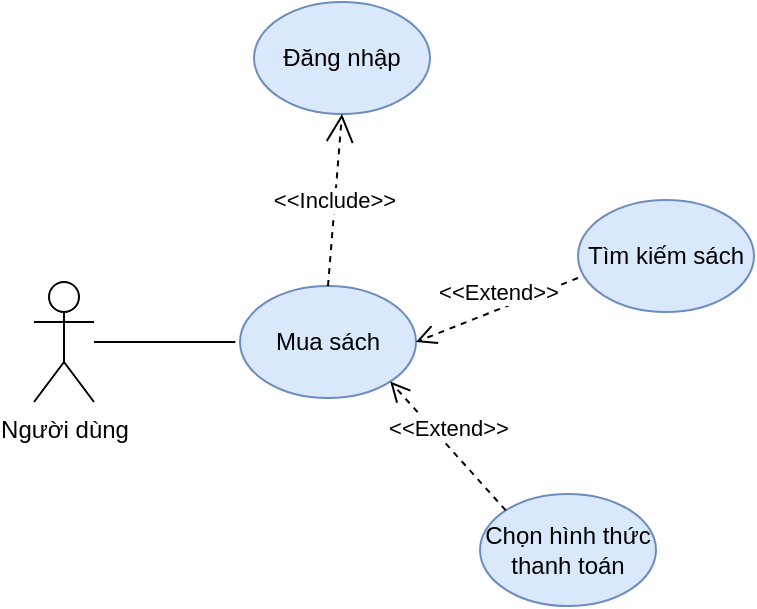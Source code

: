 <mxfile version="10.7.5" type="device"><diagram id="1l4yQfjN40XxSjH53hnt" name="Page-1"><mxGraphModel dx="824" dy="896" grid="0" gridSize="10" guides="1" tooltips="1" connect="1" arrows="1" fold="1" page="0" pageScale="1" pageWidth="850" pageHeight="1100" math="0" shadow="0"><root><mxCell id="0"/><mxCell id="1" parent="0"/><mxCell id="vRS_cGBNsCqTpm3gkfsS-1" value="Người dùng" style="shape=umlActor;verticalLabelPosition=bottom;labelBackgroundColor=#ffffff;verticalAlign=top;html=1;outlineConnect=0;" parent="1" vertex="1"><mxGeometry x="121" y="-79" width="30" height="60" as="geometry"/></mxCell><mxCell id="vRS_cGBNsCqTpm3gkfsS-2" value="Mua sách" style="ellipse;whiteSpace=wrap;html=1;fillColor=#dae8fc;strokeColor=#6c8ebf;" parent="1" vertex="1"><mxGeometry x="224" y="-77" width="88" height="56" as="geometry"/></mxCell><mxCell id="vRS_cGBNsCqTpm3gkfsS-3" value="Chọn hình thức thanh toán" style="ellipse;whiteSpace=wrap;html=1;fillColor=#dae8fc;strokeColor=#6c8ebf;" parent="1" vertex="1"><mxGeometry x="344" y="27" width="88" height="56" as="geometry"/></mxCell><mxCell id="vRS_cGBNsCqTpm3gkfsS-6" value="Đăng nhập" style="ellipse;whiteSpace=wrap;html=1;fillColor=#dae8fc;strokeColor=#6c8ebf;" parent="1" vertex="1"><mxGeometry x="231" y="-219" width="88" height="56" as="geometry"/></mxCell><mxCell id="vRS_cGBNsCqTpm3gkfsS-7" value="" style="endArrow=none;html=1;" parent="1" source="vRS_cGBNsCqTpm3gkfsS-1" edge="1"><mxGeometry width="50" height="50" relative="1" as="geometry"><mxPoint x="151" y="1" as="sourcePoint"/><mxPoint x="221.711" y="-49" as="targetPoint"/></mxGeometry></mxCell><mxCell id="vRS_cGBNsCqTpm3gkfsS-9" value="Tìm kiếm sách" style="ellipse;whiteSpace=wrap;html=1;fillColor=#dae8fc;strokeColor=#6c8ebf;" parent="1" vertex="1"><mxGeometry x="393" y="-120" width="88" height="56" as="geometry"/></mxCell><mxCell id="vRS_cGBNsCqTpm3gkfsS-11" value="&amp;lt;&amp;lt;Extend&amp;gt;&amp;gt;" style="html=1;verticalAlign=bottom;endArrow=open;dashed=1;endSize=8;exitX=0;exitY=0.696;exitDx=0;exitDy=0;entryX=1;entryY=0.5;entryDx=0;entryDy=0;exitPerimeter=0;" parent="1" source="vRS_cGBNsCqTpm3gkfsS-9" target="vRS_cGBNsCqTpm3gkfsS-2" edge="1"><mxGeometry relative="1" as="geometry"><mxPoint x="346" y="-118" as="sourcePoint"/><mxPoint x="266" y="-118" as="targetPoint"/></mxGeometry></mxCell><mxCell id="vRS_cGBNsCqTpm3gkfsS-12" value="&amp;lt;&amp;lt;Include&amp;gt;&amp;gt;" style="endArrow=open;endSize=12;dashed=1;html=1;entryX=0.5;entryY=1;entryDx=0;entryDy=0;exitX=0.5;exitY=0;exitDx=0;exitDy=0;" parent="1" source="vRS_cGBNsCqTpm3gkfsS-2" target="vRS_cGBNsCqTpm3gkfsS-6" edge="1"><mxGeometry width="160" relative="1" as="geometry"><mxPoint x="289" y="-99" as="sourcePoint"/><mxPoint x="449" y="-99" as="targetPoint"/></mxGeometry></mxCell><mxCell id="vRS_cGBNsCqTpm3gkfsS-13" value="&amp;lt;&amp;lt;Extend&amp;gt;&amp;gt;" style="html=1;verticalAlign=bottom;endArrow=open;dashed=1;endSize=8;exitX=0;exitY=0;exitDx=0;exitDy=0;entryX=1;entryY=1;entryDx=0;entryDy=0;" parent="1" source="vRS_cGBNsCqTpm3gkfsS-3" target="vRS_cGBNsCqTpm3gkfsS-2" edge="1"><mxGeometry relative="1" as="geometry"><mxPoint x="234" y="-164" as="sourcePoint"/><mxPoint x="257" y="-64" as="targetPoint"/></mxGeometry></mxCell></root></mxGraphModel></diagram></mxfile>